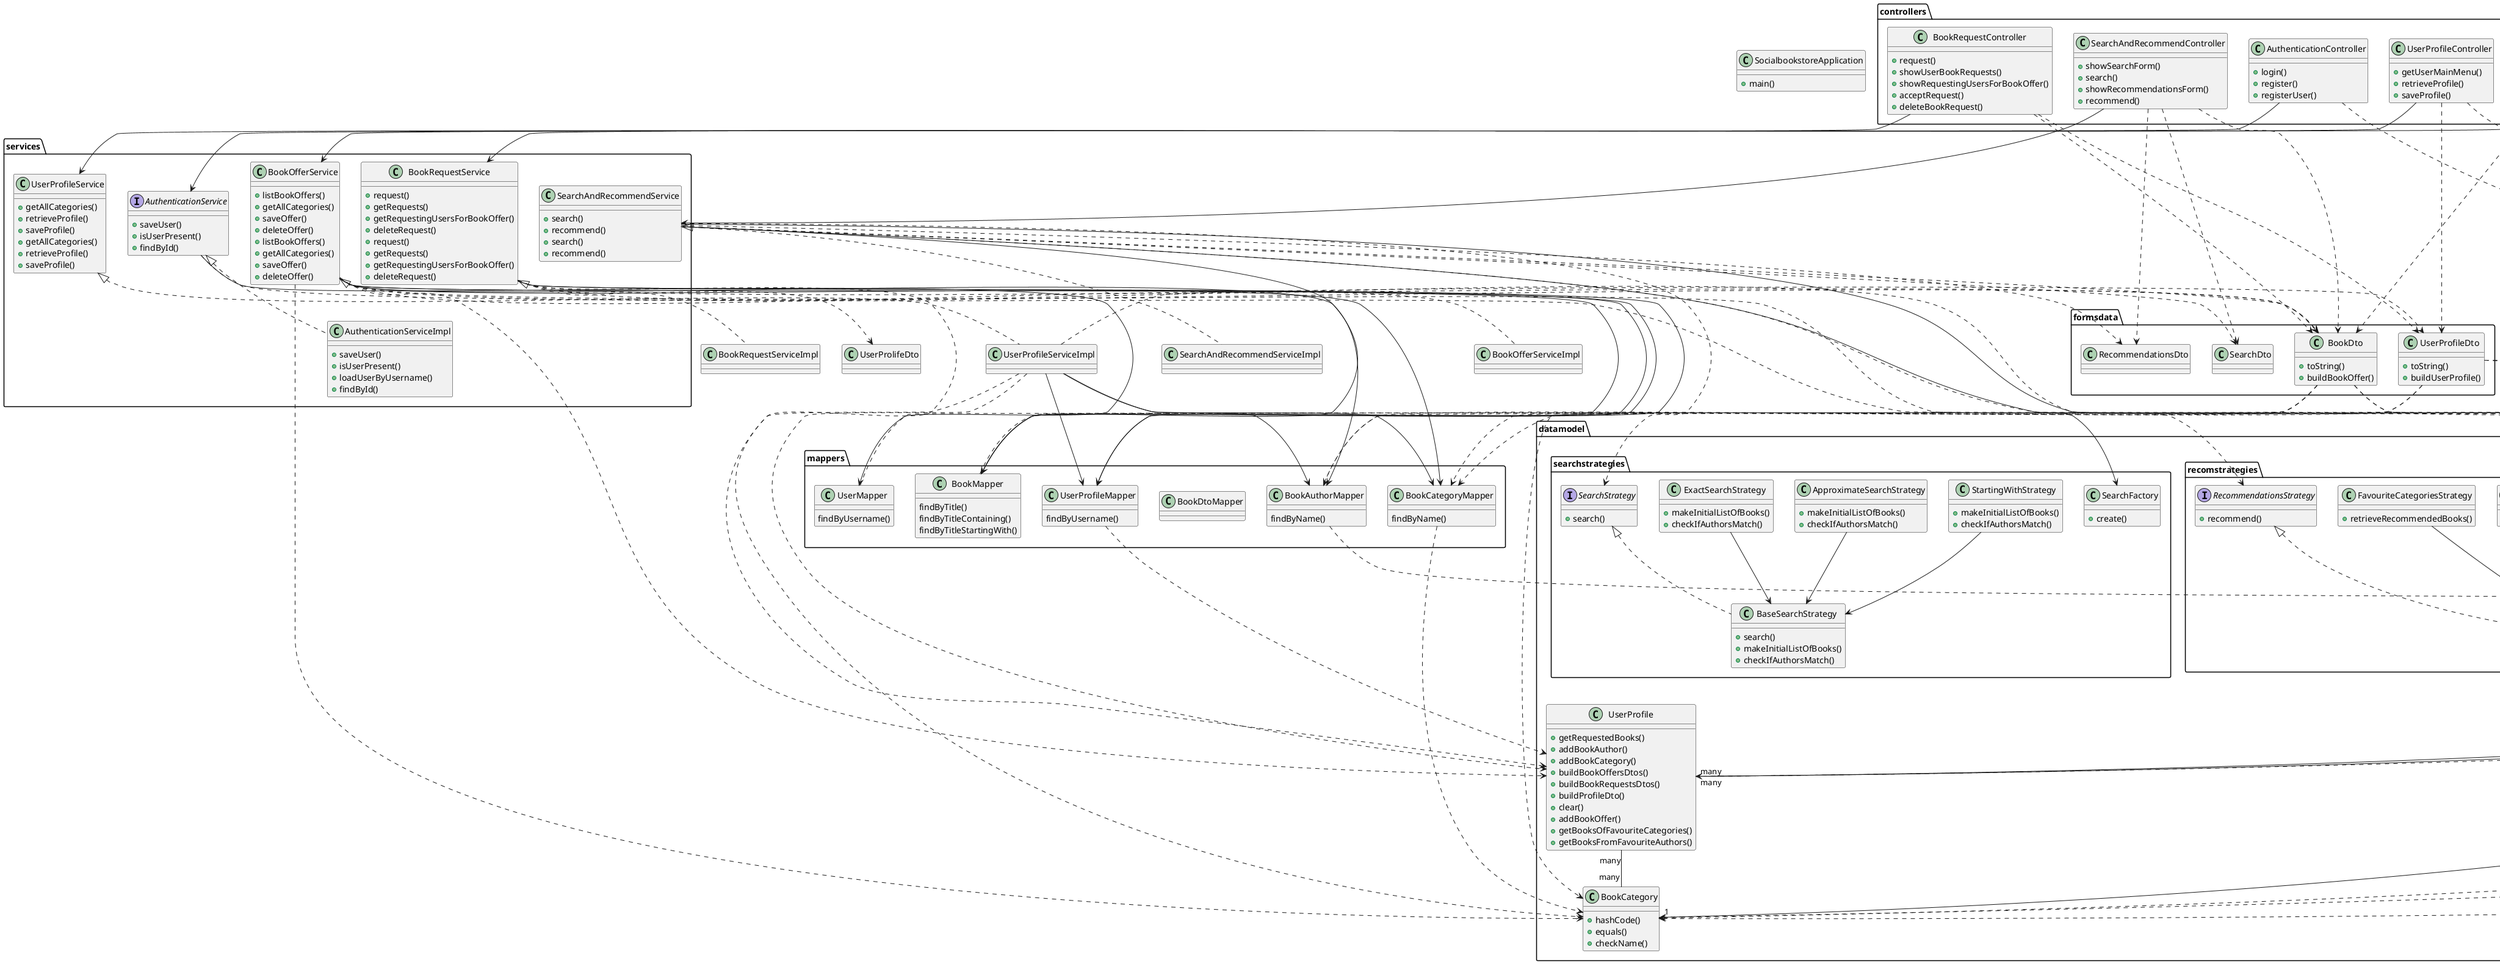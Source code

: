 @startuml SocialBookStore

package "controllers" {
    class AuthenticationController {
        +login()
        +register()
        +registerUser()
    }

    class BookOfferController {
        +listBookOffers()
        +showOfferForm()
        +saveOffer()
        +deleteBookOffer()
    }
    class BookRequestController{
        +request()
        +showUserBookRequests()
        +showRequestingUsersForBookOffer()
        +acceptRequest()
        +deleteBookRequest()

    }
    class SearchAndRecommendController{
        +showSearchForm()
        +search()
        +showRecommendationsForm()
        +recommend()

    }
    class UserProfileController{
        +getUserMainMenu()
        +retrieveProfile()
        +saveProfile()
    }
}
package "datamodel"
{
    package "recomstrategies" {
        class BaseRecommendationStrategy{
            +recommend()
            +retrieveRecommendedBooks()
        }
        class FavouriteAuthorsStrategy {
            +retrieveRecommendedBooks()
        }

        class FavouriteCategoriesAndAuthorsStrategy {
            +retrieveRecommendedBooks()
        }
        class FavouriteCategoriesStrategy 
        {
            +retrieveRecommendedBooks()
        }
        class PreviousRequestStrategy
        {
            +retrieveRecommendedBooks()
        }

        class RecommendationsFactory {
            +create()
        }

        interface RecommendationsStrategy
        {
            +recommend()
        }
    }

    package "searchstrategies" {
        class BaseSearchStrategy{
            +search()
            +makeInitialListOfBooks()
            +checkIfAuthorsMatch()
        }
        class ApproximateSearchStrategy {
            +makeInitialListOfBooks()
            +checkIfAuthorsMatch()
        }

        class ExactSearchStrategy {
            +makeInitialListOfBooks()
            +checkIfAuthorsMatch()
        }
        class StartingWithStrategy
        {
            +makeInitialListOfBooks()
            +checkIfAuthorsMatch()
        }

        class SearchFactory {
            +create()
        }

        interface SearchStrategy
        {
            +search()
        }
    }    
    class Book 
    {
        +buildDto()
        +addAuthor()
        +belongsTo()
        +writtenBy()
        +buildAuthorsList()
        +authorsListIncludes()
        +addRequestingUser()
        +getRequestingUserProfileDtos()
    }
    class BookAuthor
    {
        +equals()
    }
    class BookCategory
    {
        +hashCode()
        +equals()
        +checkName()
    }
    class Role
    class User
    {
      +getAuthorities()
      +isAccountNonExpired()
      +isAccountNonLocked()
      +isCredentialsNonExpired()
      +isEnabled()
    }
    class UserProfile
    {
        +getRequestedBooks()
        +addBookAuthor()
        +addBookCategory()
        +buildBookOffersDtos()
        +buildBookRequestsDtos()
        +buildProfileDto()
        +clear()
        +addBookOffer()
        +getBooksOfFavouriteCategories()
        +getBooksFromFavouriteAuthors()
    }
}
package "formsdata"
{
    class BookDto
    {
        +toString()
        +buildBookOffer()
    }
    class RecommendationsDto
    class SearchDto
    class UserProfileDto
    {
        +toString()
        +buildUserProfile()
    }
}
package "mappers"
{
    class BookAuthorMapper{
        findByName()
    }
    class BookCategoryMapper{
        findByName()
    }
    class BookDtoMapper
    class BookMapper{
        findByTitle()
        findByTitleContaining()
        findByTitleStartingWith()
    }
    class UserMapper{
        findByUsername()
    }
    class UserProfileMapper{
        findByUsername()
    }
}
package "services"
{
    interface AuthenticationService
    {
        +saveUser()
        +isUserPresent()
        +findById()
    }
    class AuthenticationServiceImpl
    {
        +saveUser()
        +isUserPresent()
        +loadUserByUsername()
        +findById()
    }
    interface BookOfferService
    {
        +listBookOffers()
        +getAllCategories()
        +saveOffer()
        +deleteOffer()
    }
    class BookOfferService
    {
        +listBookOffers()
        +getAllCategories()
        +saveOffer()
        +deleteOffer()
    }
    interface BookRequestService{
        +request()
        +getRequests()
        +getRequestingUsersForBookOffer()
        +deleteRequest()
    }
    class BookRequestService{
        +request()
        +getRequests()
        +getRequestingUsersForBookOffer()
        +deleteRequest()
    }
    interface SearchAndRecommendService{
        +search()
        +recommend()
    }
    class SearchAndRecommendService{
        +search()
        +recommend()
    }
    interface UserProfileService{
        +getAllCategories()
        +retrieveProfile()
        +saveProfile()
    }
    class UserProfileService{
        +getAllCategories()
        +retrieveProfile()
        +saveProfile()
    }

}
class SocialbookstoreApplication
{
    + main()
}
FavouriteCategoriesAndAuthorsStrategy --> BaseRecommendationStrategy
FavouriteAuthorsStrategy --> BaseRecommendationStrategy
FavouriteCategoriesStrategy --> BaseRecommendationStrategy
PreviousRequestStrategy --> BaseRecommendationStrategy
RecommendationsStrategy <|.. BaseRecommendationStrategy

ApproximateSearchStrategy --> BaseSearchStrategy
ExactSearchStrategy --> BaseSearchStrategy
StartingWithStrategy --> BaseSearchStrategy
SearchStrategy <|.. BaseSearchStrategy

Book "many" -- "1" BookCategory
Book "many" -- "many" BookAuthor
Book "many" -- "many" UserProfile
BookAuthor "many" -- "many" UserProfile
UserProfile "many" -- "many" BookCategory
User --> Role 

BookDto ..> BookAuthorMapper
BookDto ..> BookCategoryMapper
BookDto ..> Book
BookDto ..> BookCategory
BookDto ..> BookAuthor

UserProfileDto ..> BookAuthor
UserProfileDto ..> BookCategory
UserProfileDto ..> UserProfile
UserProfileDto ..> BookAuthorMapper
UserProfileDto ..> BookCategoryMapper

BookAuthorMapper ..> BookAuthor
BookCategoryMapper ..> BookCategory
BookMapper ..> Book
UserMapper ..> User
UserProfileMapper ..> UserProfile

AuthenticationController --> AuthenticationService
AuthenticationController ..> User
BookOfferController --> BookOfferService
BookOfferController ..> BookCategory
BookOfferController ..> BookDto
BookRequestController --> BookRequestService
BookRequestController ..> BookDto
BookRequestController ..> UserProfileDto
SearchAndRecommendController --> SearchAndRecommendService
SearchAndRecommendController ..> BookDto
SearchAndRecommendController ..> SearchDto
SearchAndRecommendController ..> RecommendationsDto
UserProfileController --> UserProfileService
UserProfileController ..> BookCategory
UserProfileController ..> UserProfileDto

AuthenticationService <|.. AuthenticationServiceImpl
BookOfferService <|.. BookOfferServiceImpl
BookRequestService <|.. BookRequestServiceImpl
SearchAndRecommendService <|.. SearchAndRecommendServiceImpl
UserProfileService <|.. UserProfileServiceImpl
AuthenticationService --> UserMapper
AuthenticationService ..> User
BookOfferService --> UserProfileMapper
BookOfferService --> BookAuthorMapper
BookOfferService --> BookCategoryMapper
BookOfferService --> BookMapper
BookOfferService ..> BookCategory
BookOfferService ..> BookDto
BookOfferService ..> Book
BookOfferService ..> UserProfile

BookRequestService --> BookMapper
BookRequestService --> UserProfileMapper
BookRequestService ..> BookDto
BookRequestService ..> Book
BookRequestService ..> UserProfile
BookRequestService ..> UserProlifeDto

SearchAndRecommendService --> BookMapper
SearchAndRecommendService --> SearchFactory
SearchAndRecommendService --> RecommendationsFactory
SearchAndRecommendService ..> RecommendationsStrategy
SearchAndRecommendService ..> SearchStrategy
SearchAndRecommendService ..> BookDto
SearchAndRecommendService ..> RecommendationsDto
SearchAndRecommendService ..> SearchDto

UserProfileServiceImpl --> BookCategoryMapper
UserProfileServiceImpl --> UserProfileMapper
UserProfileServiceImpl --> BookAuthorMapper
UserProfileServiceImpl ..> BookCategory
UserProfileServiceImpl ..> UserProfile
UserProfileServiceImpl ..> UserProfileDto

@enduml